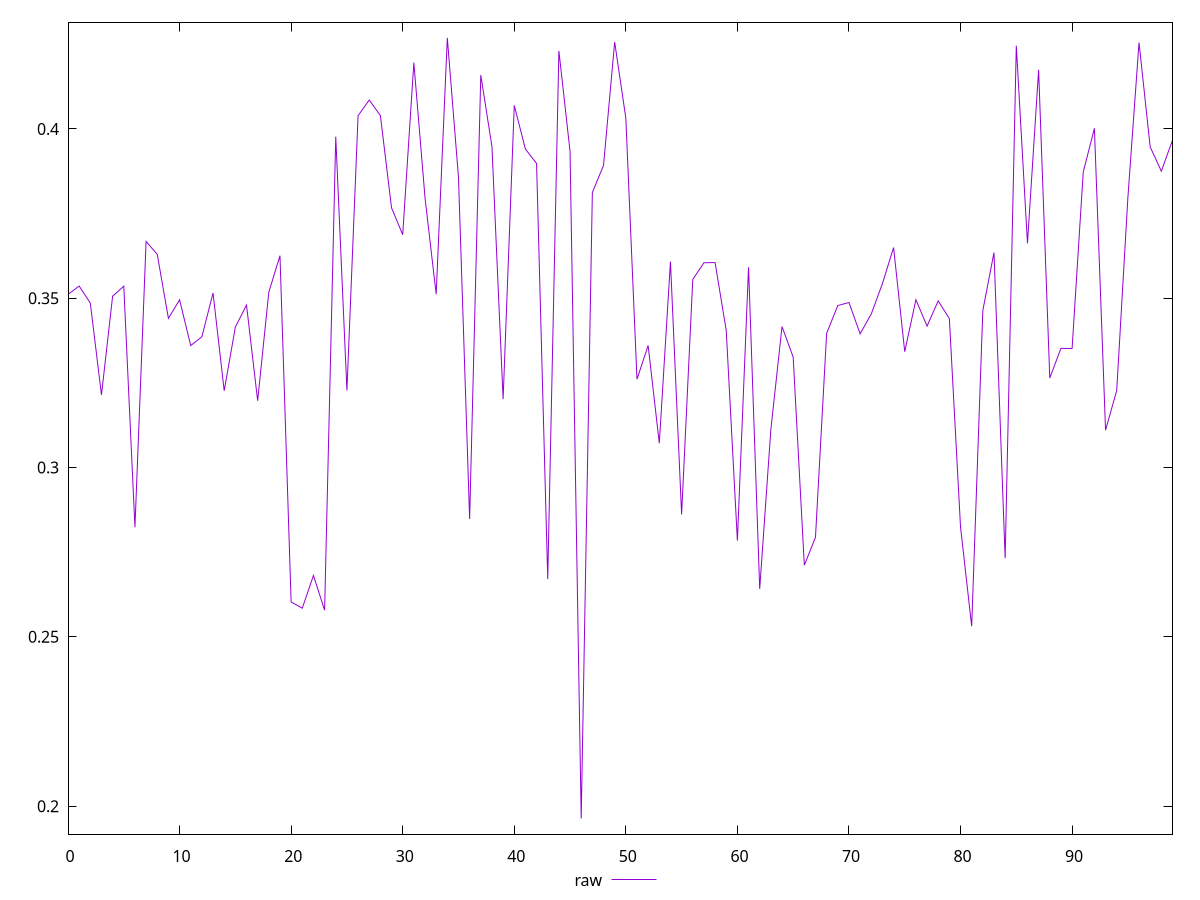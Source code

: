 reset

$raw <<EOF
0 0.35111627090487096
1 0.3535932425574245
2 0.3485380880426537
3 0.32144664017159763
4 0.3505981820350936
5 0.35353732081976214
6 0.28235483565944497
7 0.3667604668335713
8 0.3629475921952469
9 0.34403761951315387
10 0.3495245344173584
11 0.33601855463925934
12 0.3386159479622139
13 0.35152583037201895
14 0.32267833911027155
15 0.34146841933432776
16 0.34797558060515044
17 0.31972468029645246
18 0.3517773897982765
19 0.36255015044320676
20 0.2602883023507945
21 0.2584609184781829
22 0.26811007081249805
23 0.2578734531986616
24 0.39769188189110927
25 0.3227556556294934
26 0.40389158728975777
27 0.4085240451787319
28 0.4039335741320242
29 0.37668115222735193
30 0.3687548936348527
31 0.4195601566281232
32 0.3796901818868775
33 0.35119823504223435
34 0.4268667436953961
35 0.3856830208559093
36 0.2847810229915866
37 0.415899302546922
38 0.39475662402982137
39 0.3201852735326701
40 0.4069119430141627
41 0.39404493356453135
42 0.38979495846118994
43 0.2670671708734489
44 0.4230489598389827
45 0.3933517089361551
46 0.19635031729834942
47 0.38121359055458653
48 0.3892111467516348
49 0.4256378200985735
50 0.40319070399817386
51 0.326067813806025
52 0.3360222245310513
53 0.3071761358587018
54 0.3607751422271721
55 0.28617112706084147
56 0.35553345276259196
57 0.3604674839723348
58 0.36052186514558504
59 0.3404651291521125
60 0.27843644784445504
61 0.359134061592351
62 0.264157858260478
63 0.3112278730811837
64 0.3416129706578409
65 0.33261428350667316
66 0.27113301705903337
67 0.27941746545192503
68 0.33964162496761374
69 0.3478340099601639
70 0.3487373095977875
71 0.33947492126880874
72 0.34534823296672085
73 0.3543035991458364
74 0.3649585417707524
75 0.3341981229880185
76 0.3495559853894045
77 0.34175245823527717
78 0.34921793574322
79 0.34395438669814943
80 0.28245135728819337
81 0.2531410432064687
82 0.34639867561359017
83 0.3634775250726699
84 0.2732216322635051
85 0.4245672052126019
86 0.36620957014039535
87 0.4174009172446573
88 0.32642125831337104
89 0.33519224117805957
90 0.33514446964970235
91 0.38723661081365657
92 0.4001826063109869
93 0.31103451213267996
94 0.3227362171093064
95 0.37966380465590205
96 0.4254961560454014
97 0.3946706877025343
98 0.3875141023640873
99 0.39665240561769244
EOF

set key outside below
set xrange [0:99]
set yrange [0.1917399887704085:0.43147707222333703]
set trange [0.1917399887704085:0.43147707222333703]
set terminal svg size 640, 500 enhanced background rgb 'white'
set output "reprap/meta/pScore/samples/pages+cached+noexternal+nomedia/raw/values.svg"

plot $raw title "raw" with line

reset
